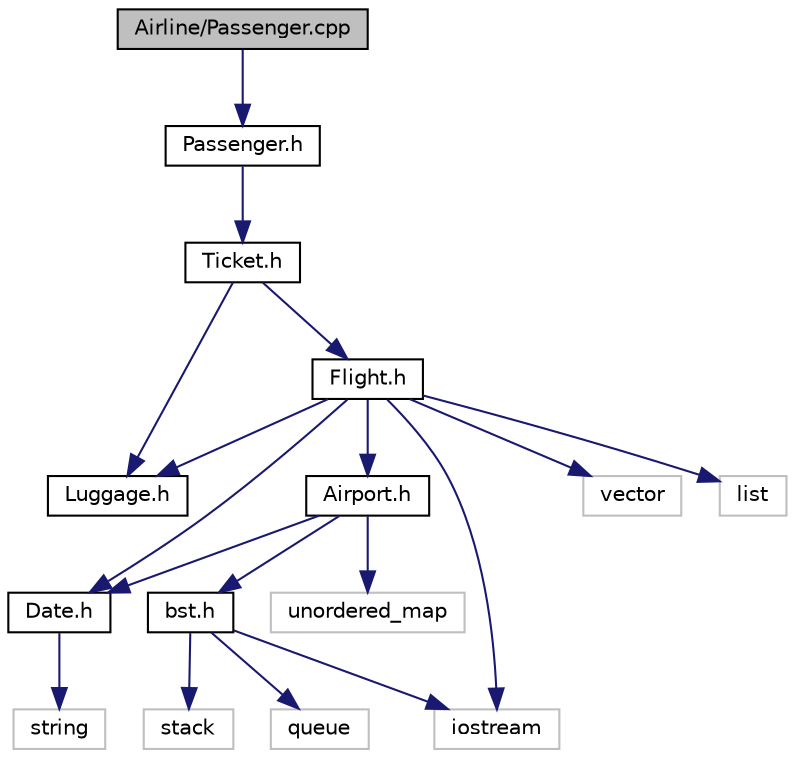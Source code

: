 digraph "Airline/Passenger.cpp"
{
 // LATEX_PDF_SIZE
  bgcolor="transparent";
  edge [fontname="Helvetica",fontsize="10",labelfontname="Helvetica",labelfontsize="10"];
  node [fontname="Helvetica",fontsize="10",shape=record];
  Node1 [label="Airline/Passenger.cpp",height=0.2,width=0.4,color="black", fillcolor="grey75", style="filled", fontcolor="black",tooltip=" "];
  Node1 -> Node2 [color="midnightblue",fontsize="10",style="solid"];
  Node2 [label="Passenger.h",height=0.2,width=0.4,color="black",URL="$Passenger_8h.html",tooltip=" "];
  Node2 -> Node3 [color="midnightblue",fontsize="10",style="solid"];
  Node3 [label="Ticket.h",height=0.2,width=0.4,color="black",URL="$Ticket_8h.html",tooltip=" "];
  Node3 -> Node4 [color="midnightblue",fontsize="10",style="solid"];
  Node4 [label="Flight.h",height=0.2,width=0.4,color="black",URL="$Flight_8h.html",tooltip=" "];
  Node4 -> Node5 [color="midnightblue",fontsize="10",style="solid"];
  Node5 [label="Luggage.h",height=0.2,width=0.4,color="black",URL="$Luggage_8h.html",tooltip=" "];
  Node4 -> Node6 [color="midnightblue",fontsize="10",style="solid"];
  Node6 [label="Date.h",height=0.2,width=0.4,color="black",URL="$Date_8h.html",tooltip=" "];
  Node6 -> Node7 [color="midnightblue",fontsize="10",style="solid"];
  Node7 [label="string",height=0.2,width=0.4,color="grey75",tooltip=" "];
  Node4 -> Node8 [color="midnightblue",fontsize="10",style="solid"];
  Node8 [label="Airport.h",height=0.2,width=0.4,color="black",URL="$Airport_8h.html",tooltip=" "];
  Node8 -> Node9 [color="midnightblue",fontsize="10",style="solid"];
  Node9 [label="bst.h",height=0.2,width=0.4,color="black",URL="$bst_8h.html",tooltip=" "];
  Node9 -> Node10 [color="midnightblue",fontsize="10",style="solid"];
  Node10 [label="iostream",height=0.2,width=0.4,color="grey75",tooltip=" "];
  Node9 -> Node11 [color="midnightblue",fontsize="10",style="solid"];
  Node11 [label="stack",height=0.2,width=0.4,color="grey75",tooltip=" "];
  Node9 -> Node12 [color="midnightblue",fontsize="10",style="solid"];
  Node12 [label="queue",height=0.2,width=0.4,color="grey75",tooltip=" "];
  Node8 -> Node6 [color="midnightblue",fontsize="10",style="solid"];
  Node8 -> Node13 [color="midnightblue",fontsize="10",style="solid"];
  Node13 [label="unordered_map",height=0.2,width=0.4,color="grey75",tooltip=" "];
  Node4 -> Node10 [color="midnightblue",fontsize="10",style="solid"];
  Node4 -> Node14 [color="midnightblue",fontsize="10",style="solid"];
  Node14 [label="vector",height=0.2,width=0.4,color="grey75",tooltip=" "];
  Node4 -> Node15 [color="midnightblue",fontsize="10",style="solid"];
  Node15 [label="list",height=0.2,width=0.4,color="grey75",tooltip=" "];
  Node3 -> Node5 [color="midnightblue",fontsize="10",style="solid"];
}
